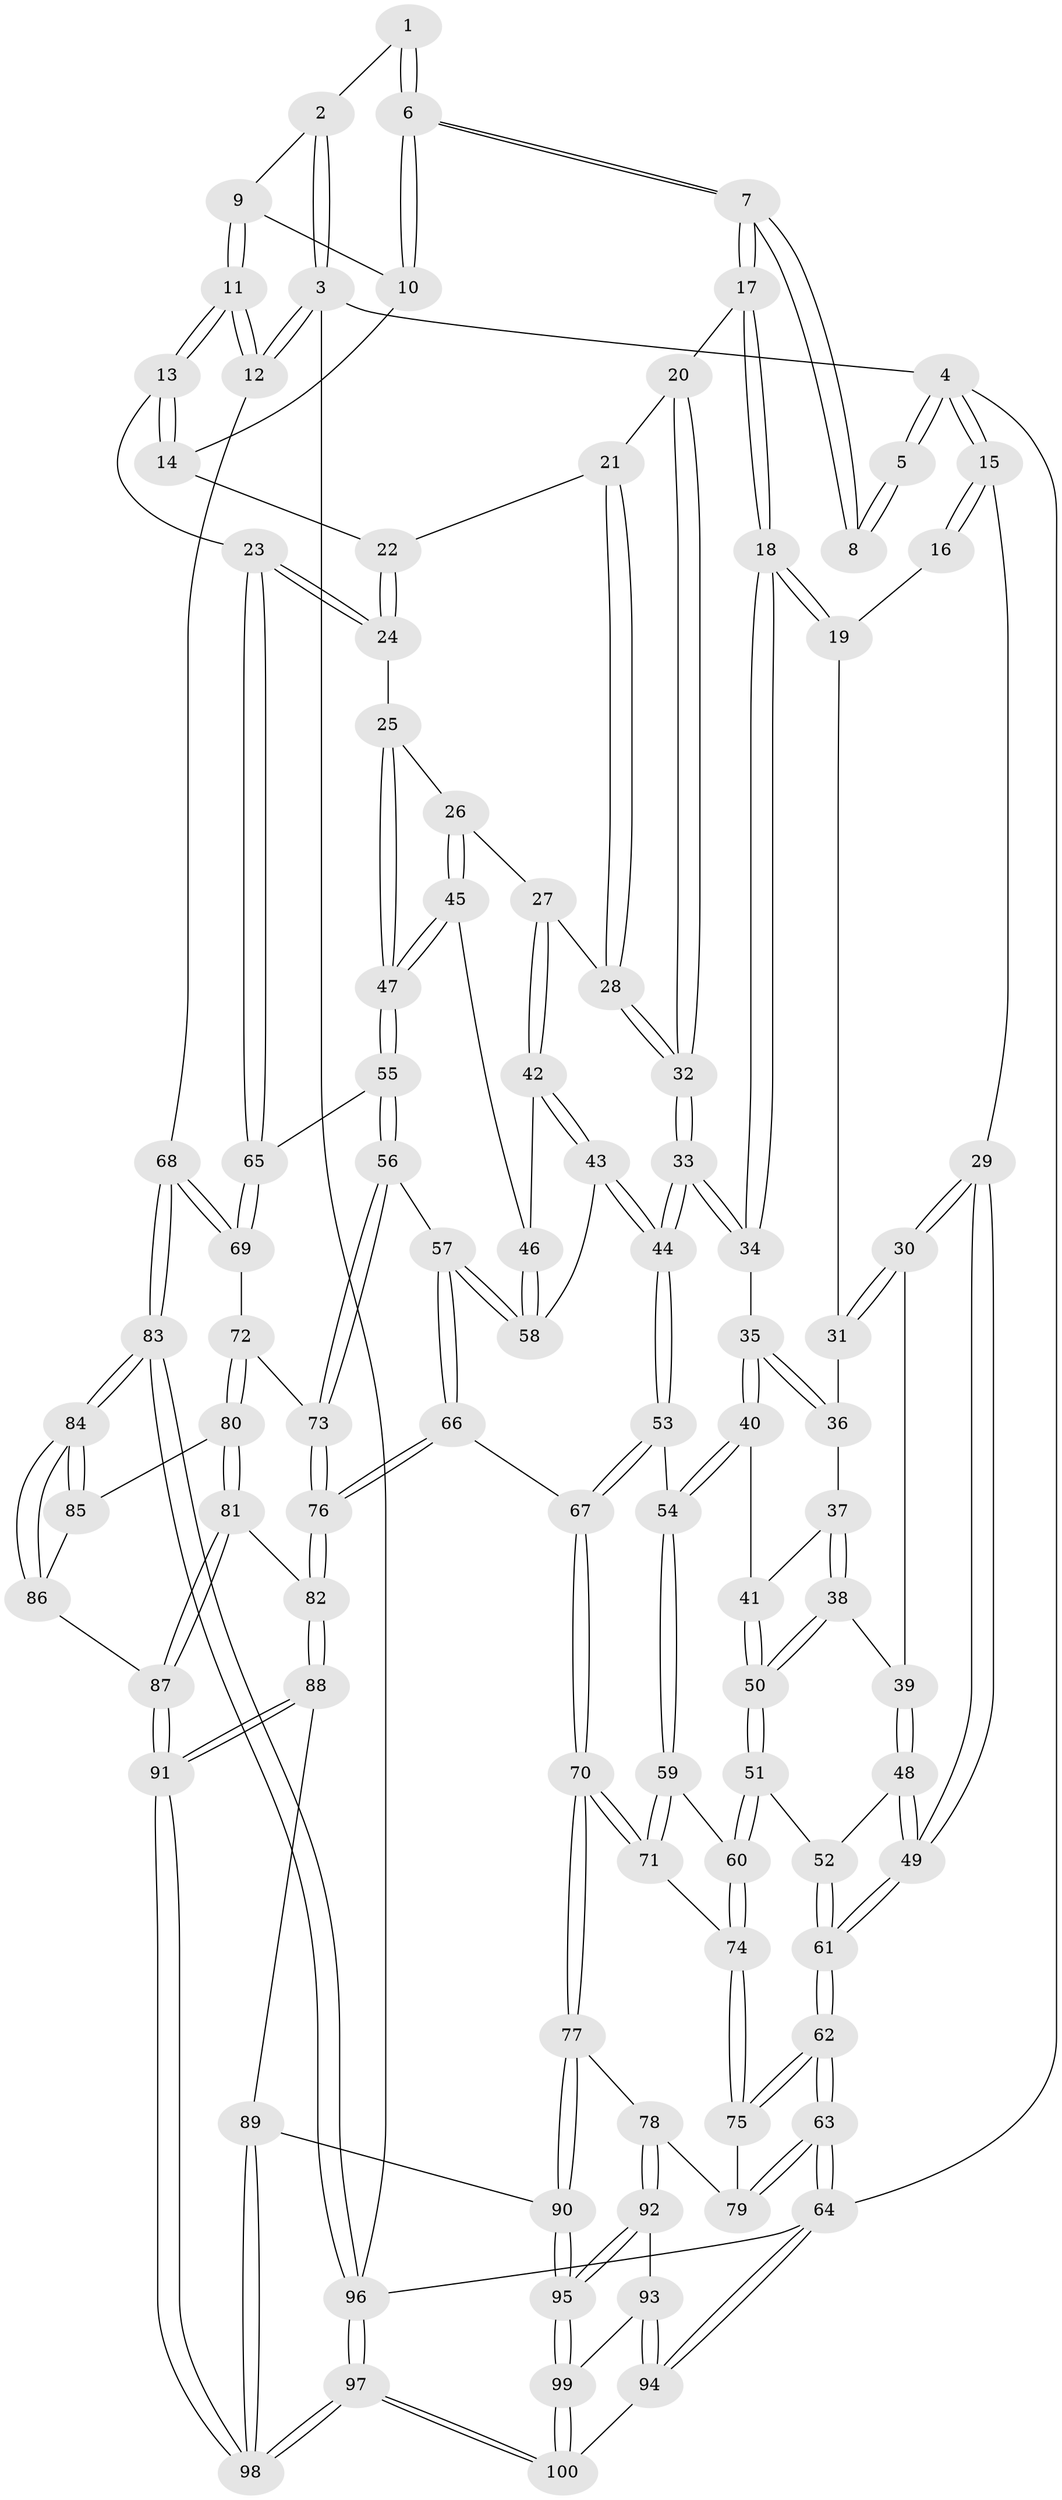 // Generated by graph-tools (version 1.1) at 2025/50/03/09/25 03:50:57]
// undirected, 100 vertices, 247 edges
graph export_dot {
graph [start="1"]
  node [color=gray90,style=filled];
  1 [pos="+0.4758881611746346+0"];
  2 [pos="+0.7335529779985905+0"];
  3 [pos="+1+0"];
  4 [pos="+0+0"];
  5 [pos="+0.19695422971538423+0"];
  6 [pos="+0.4620319657944235+0.13649274470873196"];
  7 [pos="+0.4444227500414836+0.18377902022215323"];
  8 [pos="+0.2966016719229652+0.1498337881616764"];
  9 [pos="+0.7667005726275767+0.02794064883623334"];
  10 [pos="+0.7085022915707926+0.12893242525537957"];
  11 [pos="+1+0.31143879024196797"];
  12 [pos="+1+0.3049428204804258"];
  13 [pos="+0.9849466901119813+0.3511388580124624"];
  14 [pos="+0.7079153144625862+0.1721768241935764"];
  15 [pos="+0+0"];
  16 [pos="+0.26621905855910943+0.1563039393762336"];
  17 [pos="+0.4482326688583663+0.21008181642586643"];
  18 [pos="+0.29390875228701346+0.3337149033052893"];
  19 [pos="+0.18833479961701255+0.28676975536205435"];
  20 [pos="+0.47450881813340395+0.24154172748624125"];
  21 [pos="+0.6345775488470164+0.2799954197464508"];
  22 [pos="+0.6590222545266524+0.2724524799696427"];
  23 [pos="+0.8997534453144469+0.4015262700962273"];
  24 [pos="+0.8521653793927554+0.39134577686704447"];
  25 [pos="+0.6724123734856292+0.4303470643027896"];
  26 [pos="+0.6473118516863278+0.42681446364587833"];
  27 [pos="+0.6366998753892882+0.41677313501510155"];
  28 [pos="+0.625779949496043+0.3969425747100365"];
  29 [pos="+0+0.040181562347536795"];
  30 [pos="+0.026829327503246004+0.2649762492285851"];
  31 [pos="+0.10779953056519767+0.29043081955498495"];
  32 [pos="+0.48493729599147145+0.38915469313238676"];
  33 [pos="+0.4631795615877119+0.46639882408746897"];
  34 [pos="+0.2999675667208968+0.41989579978457503"];
  35 [pos="+0.2890969014345911+0.43349067082061354"];
  36 [pos="+0.1601193250918895+0.4028567636892404"];
  37 [pos="+0.156056852600558+0.43634172846980557"];
  38 [pos="+0.12024968780888967+0.46983011590544843"];
  39 [pos="+0.07019411419744152+0.4470676433018734"];
  40 [pos="+0.28410091073615995+0.4450212078315462"];
  41 [pos="+0.19984288337344014+0.4735800673395505"];
  42 [pos="+0.522223547593816+0.4747253478246052"];
  43 [pos="+0.4882385201279896+0.47863582283619627"];
  44 [pos="+0.4662700970553637+0.47513464570433206"];
  45 [pos="+0.6211518350964162+0.48891342913009955"];
  46 [pos="+0.6181373456939366+0.49056082322021377"];
  47 [pos="+0.6943985422713099+0.5533775770973607"];
  48 [pos="+0.04664305695606372+0.48394011607510673"];
  49 [pos="+0+0.4076652373926436"];
  50 [pos="+0.14845343740405867+0.5582081239030583"];
  51 [pos="+0.14804634856120907+0.5636425366163558"];
  52 [pos="+0.04692437754490652+0.5654858757491407"];
  53 [pos="+0.45727897367616943+0.5119330632023302"];
  54 [pos="+0.28513986773511135+0.541336637837606"];
  55 [pos="+0.7016857755466939+0.5654711947103058"];
  56 [pos="+0.684576032789936+0.5902300613828825"];
  57 [pos="+0.5991103287027763+0.5653135575529517"];
  58 [pos="+0.5933326544643679+0.5485566762031063"];
  59 [pos="+0.28042447429403156+0.555887109883614"];
  60 [pos="+0.15463218747935956+0.5702965645841044"];
  61 [pos="+0+0.7296485312947222"];
  62 [pos="+0+0.8839895281725006"];
  63 [pos="+0+1"];
  64 [pos="+0+1"];
  65 [pos="+0.8541730435789856+0.5007832841785039"];
  66 [pos="+0.4679199809253913+0.6808944760284961"];
  67 [pos="+0.4560244790319714+0.6803310942806273"];
  68 [pos="+1+0.743602495579875"];
  69 [pos="+0.8681882744193298+0.6645071153937847"];
  70 [pos="+0.41608370911362386+0.707948966085294"];
  71 [pos="+0.3234625804335126+0.64220646638662"];
  72 [pos="+0.8597916156619845+0.6747165056550284"];
  73 [pos="+0.6796422637309851+0.6735678722803893"];
  74 [pos="+0.16594435380548692+0.6803167564833001"];
  75 [pos="+0.15291132539343638+0.7086654889679366"];
  76 [pos="+0.6361336594929603+0.7329297999993158"];
  77 [pos="+0.40073927429445255+0.7489732212850256"];
  78 [pos="+0.3440947484126879+0.8108672813447333"];
  79 [pos="+0.28480731414010974+0.8189082952418015"];
  80 [pos="+0.853755558905633+0.7054849865898759"];
  81 [pos="+0.7662609757090842+0.8056627671627103"];
  82 [pos="+0.6484082920379106+0.763696507310885"];
  83 [pos="+1+0.9739354782215125"];
  84 [pos="+1+0.8654737439399021"];
  85 [pos="+0.8884891326492987+0.781166893680099"];
  86 [pos="+0.8231153708698814+0.8671051372817771"];
  87 [pos="+0.7997972922520734+0.8755121618127866"];
  88 [pos="+0.6184308239947203+0.8693065293595006"];
  89 [pos="+0.6181867910066555+0.8697301150637196"];
  90 [pos="+0.5539466295881682+0.913571486739574"];
  91 [pos="+0.7933674539998536+0.901884236483602"];
  92 [pos="+0.3563258240566849+0.8610289547156275"];
  93 [pos="+0.36401053359106555+0.9071865804704597"];
  94 [pos="+0.210469050872521+1"];
  95 [pos="+0.5447383366804702+0.9388107086796057"];
  96 [pos="+1+1"];
  97 [pos="+0.8493237782375922+1"];
  98 [pos="+0.7972512676708073+1"];
  99 [pos="+0.5248140157297959+1"];
  100 [pos="+0.5455011068146163+1"];
  1 -- 2;
  1 -- 6;
  1 -- 6;
  2 -- 3;
  2 -- 3;
  2 -- 9;
  3 -- 4;
  3 -- 12;
  3 -- 12;
  3 -- 96;
  4 -- 5;
  4 -- 5;
  4 -- 15;
  4 -- 15;
  4 -- 64;
  5 -- 8;
  5 -- 8;
  6 -- 7;
  6 -- 7;
  6 -- 10;
  6 -- 10;
  7 -- 8;
  7 -- 8;
  7 -- 17;
  7 -- 17;
  9 -- 10;
  9 -- 11;
  9 -- 11;
  10 -- 14;
  11 -- 12;
  11 -- 12;
  11 -- 13;
  11 -- 13;
  12 -- 68;
  13 -- 14;
  13 -- 14;
  13 -- 23;
  14 -- 22;
  15 -- 16;
  15 -- 16;
  15 -- 29;
  16 -- 19;
  17 -- 18;
  17 -- 18;
  17 -- 20;
  18 -- 19;
  18 -- 19;
  18 -- 34;
  18 -- 34;
  19 -- 31;
  20 -- 21;
  20 -- 32;
  20 -- 32;
  21 -- 22;
  21 -- 28;
  21 -- 28;
  22 -- 24;
  22 -- 24;
  23 -- 24;
  23 -- 24;
  23 -- 65;
  23 -- 65;
  24 -- 25;
  25 -- 26;
  25 -- 47;
  25 -- 47;
  26 -- 27;
  26 -- 45;
  26 -- 45;
  27 -- 28;
  27 -- 42;
  27 -- 42;
  28 -- 32;
  28 -- 32;
  29 -- 30;
  29 -- 30;
  29 -- 49;
  29 -- 49;
  30 -- 31;
  30 -- 31;
  30 -- 39;
  31 -- 36;
  32 -- 33;
  32 -- 33;
  33 -- 34;
  33 -- 34;
  33 -- 44;
  33 -- 44;
  34 -- 35;
  35 -- 36;
  35 -- 36;
  35 -- 40;
  35 -- 40;
  36 -- 37;
  37 -- 38;
  37 -- 38;
  37 -- 41;
  38 -- 39;
  38 -- 50;
  38 -- 50;
  39 -- 48;
  39 -- 48;
  40 -- 41;
  40 -- 54;
  40 -- 54;
  41 -- 50;
  41 -- 50;
  42 -- 43;
  42 -- 43;
  42 -- 46;
  43 -- 44;
  43 -- 44;
  43 -- 58;
  44 -- 53;
  44 -- 53;
  45 -- 46;
  45 -- 47;
  45 -- 47;
  46 -- 58;
  46 -- 58;
  47 -- 55;
  47 -- 55;
  48 -- 49;
  48 -- 49;
  48 -- 52;
  49 -- 61;
  49 -- 61;
  50 -- 51;
  50 -- 51;
  51 -- 52;
  51 -- 60;
  51 -- 60;
  52 -- 61;
  52 -- 61;
  53 -- 54;
  53 -- 67;
  53 -- 67;
  54 -- 59;
  54 -- 59;
  55 -- 56;
  55 -- 56;
  55 -- 65;
  56 -- 57;
  56 -- 73;
  56 -- 73;
  57 -- 58;
  57 -- 58;
  57 -- 66;
  57 -- 66;
  59 -- 60;
  59 -- 71;
  59 -- 71;
  60 -- 74;
  60 -- 74;
  61 -- 62;
  61 -- 62;
  62 -- 63;
  62 -- 63;
  62 -- 75;
  62 -- 75;
  63 -- 64;
  63 -- 64;
  63 -- 79;
  63 -- 79;
  64 -- 94;
  64 -- 94;
  64 -- 96;
  65 -- 69;
  65 -- 69;
  66 -- 67;
  66 -- 76;
  66 -- 76;
  67 -- 70;
  67 -- 70;
  68 -- 69;
  68 -- 69;
  68 -- 83;
  68 -- 83;
  69 -- 72;
  70 -- 71;
  70 -- 71;
  70 -- 77;
  70 -- 77;
  71 -- 74;
  72 -- 73;
  72 -- 80;
  72 -- 80;
  73 -- 76;
  73 -- 76;
  74 -- 75;
  74 -- 75;
  75 -- 79;
  76 -- 82;
  76 -- 82;
  77 -- 78;
  77 -- 90;
  77 -- 90;
  78 -- 79;
  78 -- 92;
  78 -- 92;
  80 -- 81;
  80 -- 81;
  80 -- 85;
  81 -- 82;
  81 -- 87;
  81 -- 87;
  82 -- 88;
  82 -- 88;
  83 -- 84;
  83 -- 84;
  83 -- 96;
  83 -- 96;
  84 -- 85;
  84 -- 85;
  84 -- 86;
  84 -- 86;
  85 -- 86;
  86 -- 87;
  87 -- 91;
  87 -- 91;
  88 -- 89;
  88 -- 91;
  88 -- 91;
  89 -- 90;
  89 -- 98;
  89 -- 98;
  90 -- 95;
  90 -- 95;
  91 -- 98;
  91 -- 98;
  92 -- 93;
  92 -- 95;
  92 -- 95;
  93 -- 94;
  93 -- 94;
  93 -- 99;
  94 -- 100;
  95 -- 99;
  95 -- 99;
  96 -- 97;
  96 -- 97;
  97 -- 98;
  97 -- 98;
  97 -- 100;
  97 -- 100;
  99 -- 100;
  99 -- 100;
}
